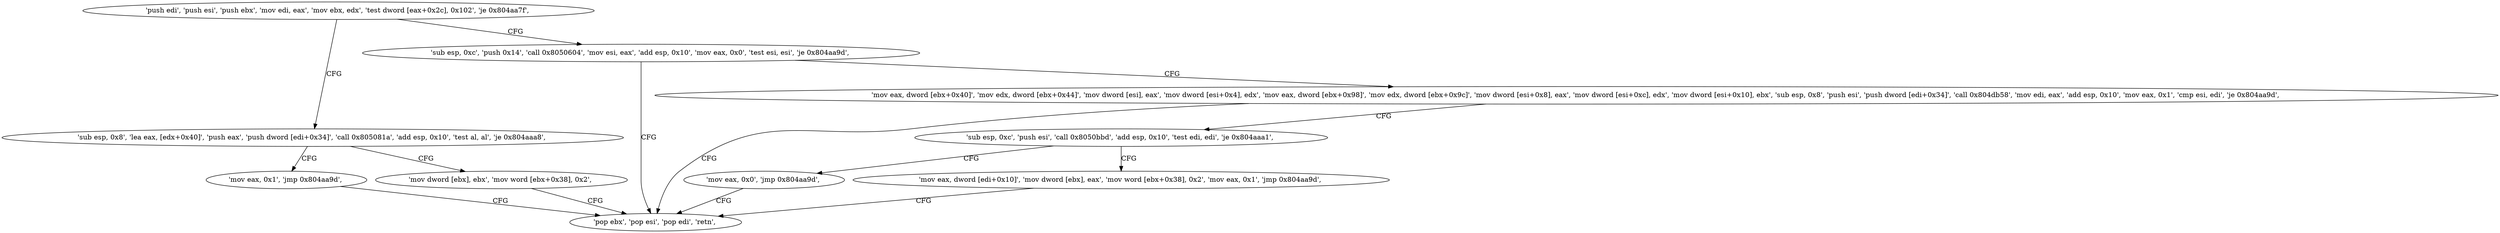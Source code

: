 digraph "func" {
"134523387" [label = "'push edi', 'push esi', 'push ebx', 'mov edi, eax', 'mov ebx, edx', 'test dword [eax+0x2c], 0x102', 'je 0x804aa7f', " ]
"134523519" [label = "'sub esp, 0x8', 'lea eax, [edx+0x40]', 'push eax', 'push dword [edi+0x34]', 'call 0x805081a', 'add esp, 0x10', 'test al, al', 'je 0x804aaa8', " ]
"134523403" [label = "'sub esp, 0xc', 'push 0x14', 'call 0x8050604', 'mov esi, eax', 'add esp, 0x10', 'mov eax, 0x0', 'test esi, esi', 'je 0x804aa9d', " ]
"134523560" [label = "'mov eax, 0x1', 'jmp 0x804aa9d', " ]
"134523541" [label = "'mov dword [ebx], ebx', 'mov word [ebx+0x38], 0x2', " ]
"134523549" [label = "'pop ebx', 'pop esi', 'pop edi', 'retn', " ]
"134523427" [label = "'mov eax, dword [ebx+0x40]', 'mov edx, dword [ebx+0x44]', 'mov dword [esi], eax', 'mov dword [esi+0x4], edx', 'mov eax, dword [ebx+0x98]', 'mov edx, dword [ebx+0x9c]', 'mov dword [esi+0x8], eax', 'mov dword [esi+0xc], edx', 'mov dword [esi+0x10], ebx', 'sub esp, 0x8', 'push esi', 'push dword [edi+0x34]', 'call 0x804db58', 'mov edi, eax', 'add esp, 0x10', 'mov eax, 0x1', 'cmp esi, edi', 'je 0x804aa9d', " ]
"134523485" [label = "'sub esp, 0xc', 'push esi', 'call 0x8050bbd', 'add esp, 0x10', 'test edi, edi', 'je 0x804aaa1', " ]
"134523553" [label = "'mov eax, 0x0', 'jmp 0x804aa9d', " ]
"134523501" [label = "'mov eax, dword [edi+0x10]', 'mov dword [ebx], eax', 'mov word [ebx+0x38], 0x2', 'mov eax, 0x1', 'jmp 0x804aa9d', " ]
"134523387" -> "134523519" [ label = "CFG" ]
"134523387" -> "134523403" [ label = "CFG" ]
"134523519" -> "134523560" [ label = "CFG" ]
"134523519" -> "134523541" [ label = "CFG" ]
"134523403" -> "134523549" [ label = "CFG" ]
"134523403" -> "134523427" [ label = "CFG" ]
"134523560" -> "134523549" [ label = "CFG" ]
"134523541" -> "134523549" [ label = "CFG" ]
"134523427" -> "134523549" [ label = "CFG" ]
"134523427" -> "134523485" [ label = "CFG" ]
"134523485" -> "134523553" [ label = "CFG" ]
"134523485" -> "134523501" [ label = "CFG" ]
"134523553" -> "134523549" [ label = "CFG" ]
"134523501" -> "134523549" [ label = "CFG" ]
}
